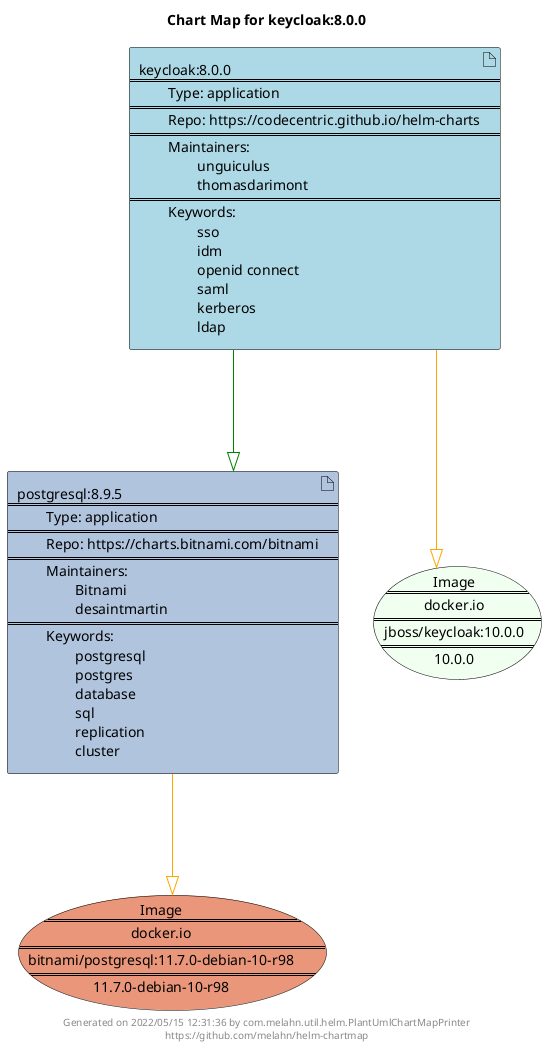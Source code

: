 @startuml
skinparam linetype ortho
skinparam backgroundColor white
skinparam usecaseBorderColor black
skinparam usecaseArrowColor LightSlateGray
skinparam artifactBorderColor black
skinparam artifactArrowColor LightSlateGray

title Chart Map for keycloak:8.0.0

'There are 2 referenced Helm Charts
artifact "keycloak:8.0.0\n====\n\tType: application\n====\n\tRepo: https://codecentric.github.io/helm-charts\n====\n\tMaintainers: \n\t\tunguiculus\n\t\tthomasdarimont\n====\n\tKeywords: \n\t\tsso\n\t\tidm\n\t\topenid connect\n\t\tsaml\n\t\tkerberos\n\t\tldap" as keycloak_8_0_0 #LightBlue
artifact "postgresql:8.9.5\n====\n\tType: application\n====\n\tRepo: https://charts.bitnami.com/bitnami\n====\n\tMaintainers: \n\t\tBitnami\n\t\tdesaintmartin\n====\n\tKeywords: \n\t\tpostgresql\n\t\tpostgres\n\t\tdatabase\n\t\tsql\n\t\treplication\n\t\tcluster" as postgresql_8_9_5 #LightSteelBlue

'There are 2 referenced Docker Images
usecase "Image\n====\ndocker.io\n====\nbitnami/postgresql:11.7.0-debian-10-r98\n====\n11.7.0-debian-10-r98" as docker_io_bitnami_postgresql_11_7_0_debian_10_r98 #DarkSalmon
usecase "Image\n====\ndocker.io\n====\njboss/keycloak:10.0.0\n====\n10.0.0" as docker_io_jboss_keycloak_10_0_0 #HoneyDew

'Chart Dependencies
keycloak_8_0_0--[#green]-|>postgresql_8_9_5
keycloak_8_0_0--[#orange]-|>docker_io_jboss_keycloak_10_0_0
postgresql_8_9_5--[#orange]-|>docker_io_bitnami_postgresql_11_7_0_debian_10_r98

center footer Generated on 2022/05/15 12:31:36 by com.melahn.util.helm.PlantUmlChartMapPrinter\nhttps://github.com/melahn/helm-chartmap
@enduml
